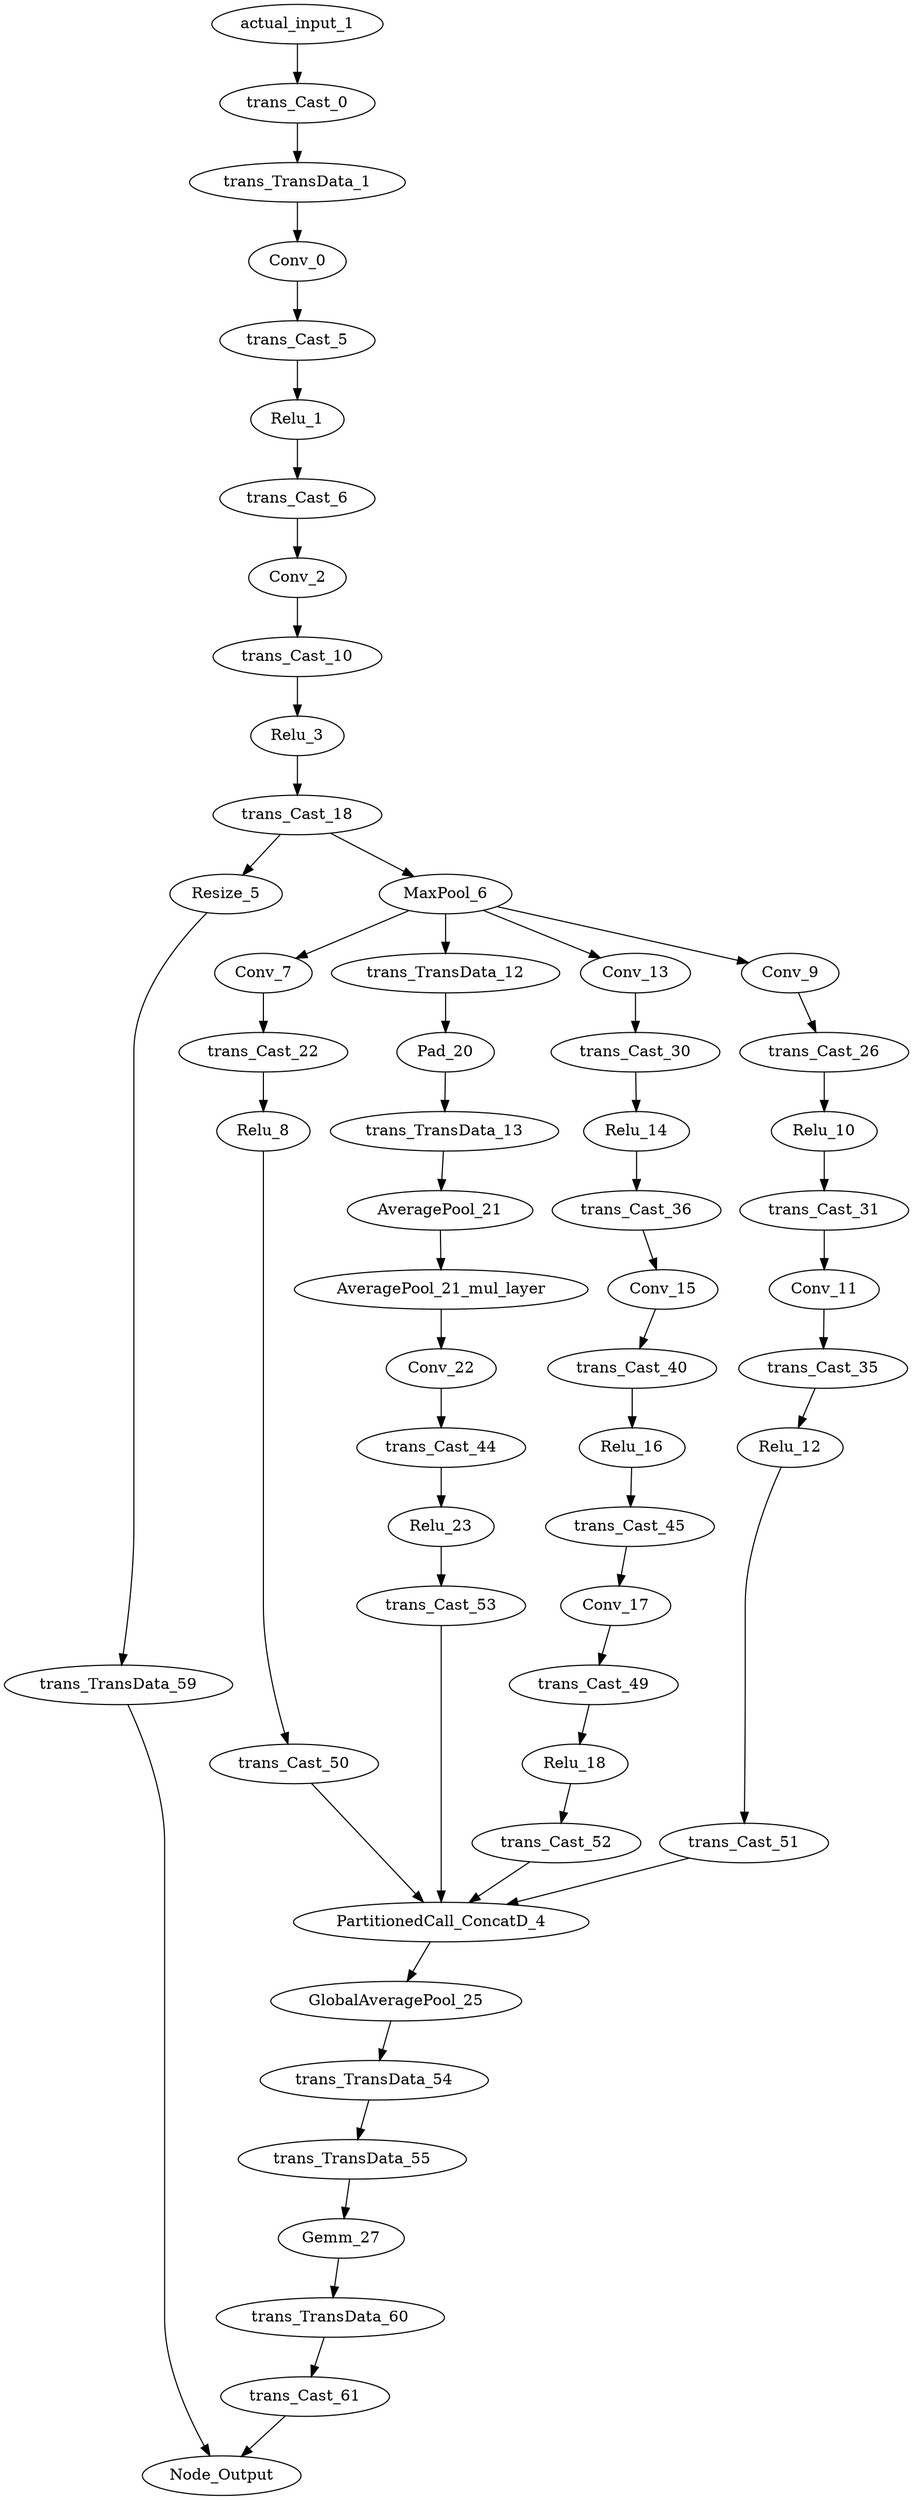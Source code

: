 digraph G {
"actual_input_1"->"trans_Cast_0";
"actual_input_1" [weight=1000.0];
"trans_Cast_0"->"trans_TransData_1";
"trans_Cast_0" [weight=3.5779650000000003];
"trans_TransData_1"->"Conv_0";
"trans_TransData_1" [weight=1000.0];
"Conv_0"->"trans_Cast_5";
"Conv_0" [weight=1000.0];
"trans_Cast_5"->"Relu_1";
"trans_Cast_5" [weight=7.929501];
"Relu_1"->"trans_Cast_6";
"Relu_1" [weight=2.264535];
"trans_Cast_6"->"Conv_2";
"trans_Cast_6" [weight=8.978477999999999];
"Conv_2"->"trans_Cast_10";
"Conv_2" [weight=1000.0];
"trans_Cast_10"->"Relu_3";
"trans_Cast_10" [weight=44.822336];
"Relu_3"->"trans_Cast_18";
"Relu_3" [weight=11.924647];
"trans_Cast_18"->"Resize_5";
"trans_Cast_18"->"MaxPool_6";
"trans_Cast_18" [weight=50.66285];
"Resize_5"->"trans_TransData_59";
"Resize_5" [weight=1000.0];
"trans_TransData_59"->"Node_Output";
"trans_TransData_59" [weight=1000.0];
"MaxPool_6"->"Conv_7";
"MaxPool_6"->"trans_TransData_12";
"MaxPool_6"->"Conv_13";
"MaxPool_6"->"Conv_9";
"MaxPool_6" [weight=1000.0];
"Conv_7"->"trans_Cast_22";
"Conv_7" [weight=1000.0];
"trans_Cast_22"->"Relu_8";
"trans_Cast_22" [weight=4.110306];
"Relu_8"->"trans_Cast_50";
"Relu_8" [weight=0.902201];
"trans_Cast_50"->"PartitionedCall_ConcatD_4";
"trans_Cast_50" [weight=4.413127];
"Conv_9"->"trans_Cast_26";
"Conv_9" [weight=1000.0];
"trans_Cast_26"->"Relu_10";
"trans_Cast_26" [weight=3.014932];
"Relu_10"->"trans_Cast_31";
"Relu_10" [weight=0.899186];
"trans_Cast_31"->"Conv_11";
"trans_Cast_31" [weight=3.363027];
"Conv_11"->"trans_Cast_35";
"Conv_11" [weight=1000.0];
"trans_Cast_35"->"Relu_12";
"trans_Cast_35" [weight=3.916572];
"Relu_12"->"trans_Cast_51";
"Relu_12" [weight=1.036835];
"trans_Cast_51"->"PartitionedCall_ConcatD_4";
"trans_Cast_51" [weight=4.393926];
"Conv_13"->"trans_Cast_30";
"Conv_13" [weight=1000.0];
"trans_Cast_30"->"Relu_14";
"trans_Cast_30" [weight=3.914876];
"Relu_14"->"trans_Cast_36";
"Relu_14" [weight=1.127723];
"trans_Cast_36"->"Conv_15";
"trans_Cast_36" [weight=4.404741];
"Conv_15"->"trans_Cast_40";
"Conv_15" [weight=1000.0];
"trans_Cast_40"->"Relu_16";
"trans_Cast_40" [weight=5.741375];
"Relu_16"->"trans_Cast_45";
"Relu_16" [weight=1.552447];
"trans_Cast_45"->"Conv_17";
"trans_Cast_45" [weight=6.491165];
"Conv_17"->"trans_Cast_49";
"Conv_17" [weight=1000.0];
"trans_Cast_49"->"Relu_18";
"trans_Cast_49" [weight=5.7852250000000005];
"Relu_18"->"trans_Cast_52";
"Relu_18" [weight=1.5867339999999999];
"trans_Cast_52"->"PartitionedCall_ConcatD_4";
"trans_Cast_52" [weight=6.495811];
"trans_TransData_12"->"Pad_20";
"trans_TransData_12" [weight=1000.0];
"Pad_20"->"trans_TransData_13";
"Pad_20" [weight=1000.0];
"trans_TransData_13"->"AveragePool_21";
"trans_TransData_13" [weight=1000.0];
"AveragePool_21"->"AveragePool_21_mul_layer";
"AveragePool_21" [weight=1000.0];
"AveragePool_21_mul_layer"->"Conv_22";
"AveragePool_21_mul_layer" [weight=1000.0];
"Conv_22"->"trans_Cast_44";
"Conv_22" [weight=1000.0];
"trans_Cast_44"->"Relu_23";
"trans_Cast_44" [weight=2.111962];
"Relu_23"->"trans_Cast_53";
"Relu_23" [weight=0.514737];
"trans_Cast_53"->"PartitionedCall_ConcatD_4";
"trans_Cast_53" [weight=2.284897];
"PartitionedCall_ConcatD_4"->"GlobalAveragePool_25";
"PartitionedCall_ConcatD_4" [weight=1000.0];
"GlobalAveragePool_25"->"trans_TransData_54";
"GlobalAveragePool_25" [weight=1000.0];
"trans_TransData_54"->"trans_TransData_55";
"trans_TransData_54" [weight=1000.0];
"trans_TransData_55"->"Gemm_27";
"trans_TransData_55" [weight=1000.0];
"Gemm_27"->"trans_TransData_60";
"Gemm_27" [weight=1000.0];
"trans_TransData_60"->"trans_Cast_61";
"trans_TransData_60" [weight=1000.0];
"trans_Cast_61"->"Node_Output";
"trans_Cast_61" [weight=0.241564];
"Node_Output" [weight=0.0];
}